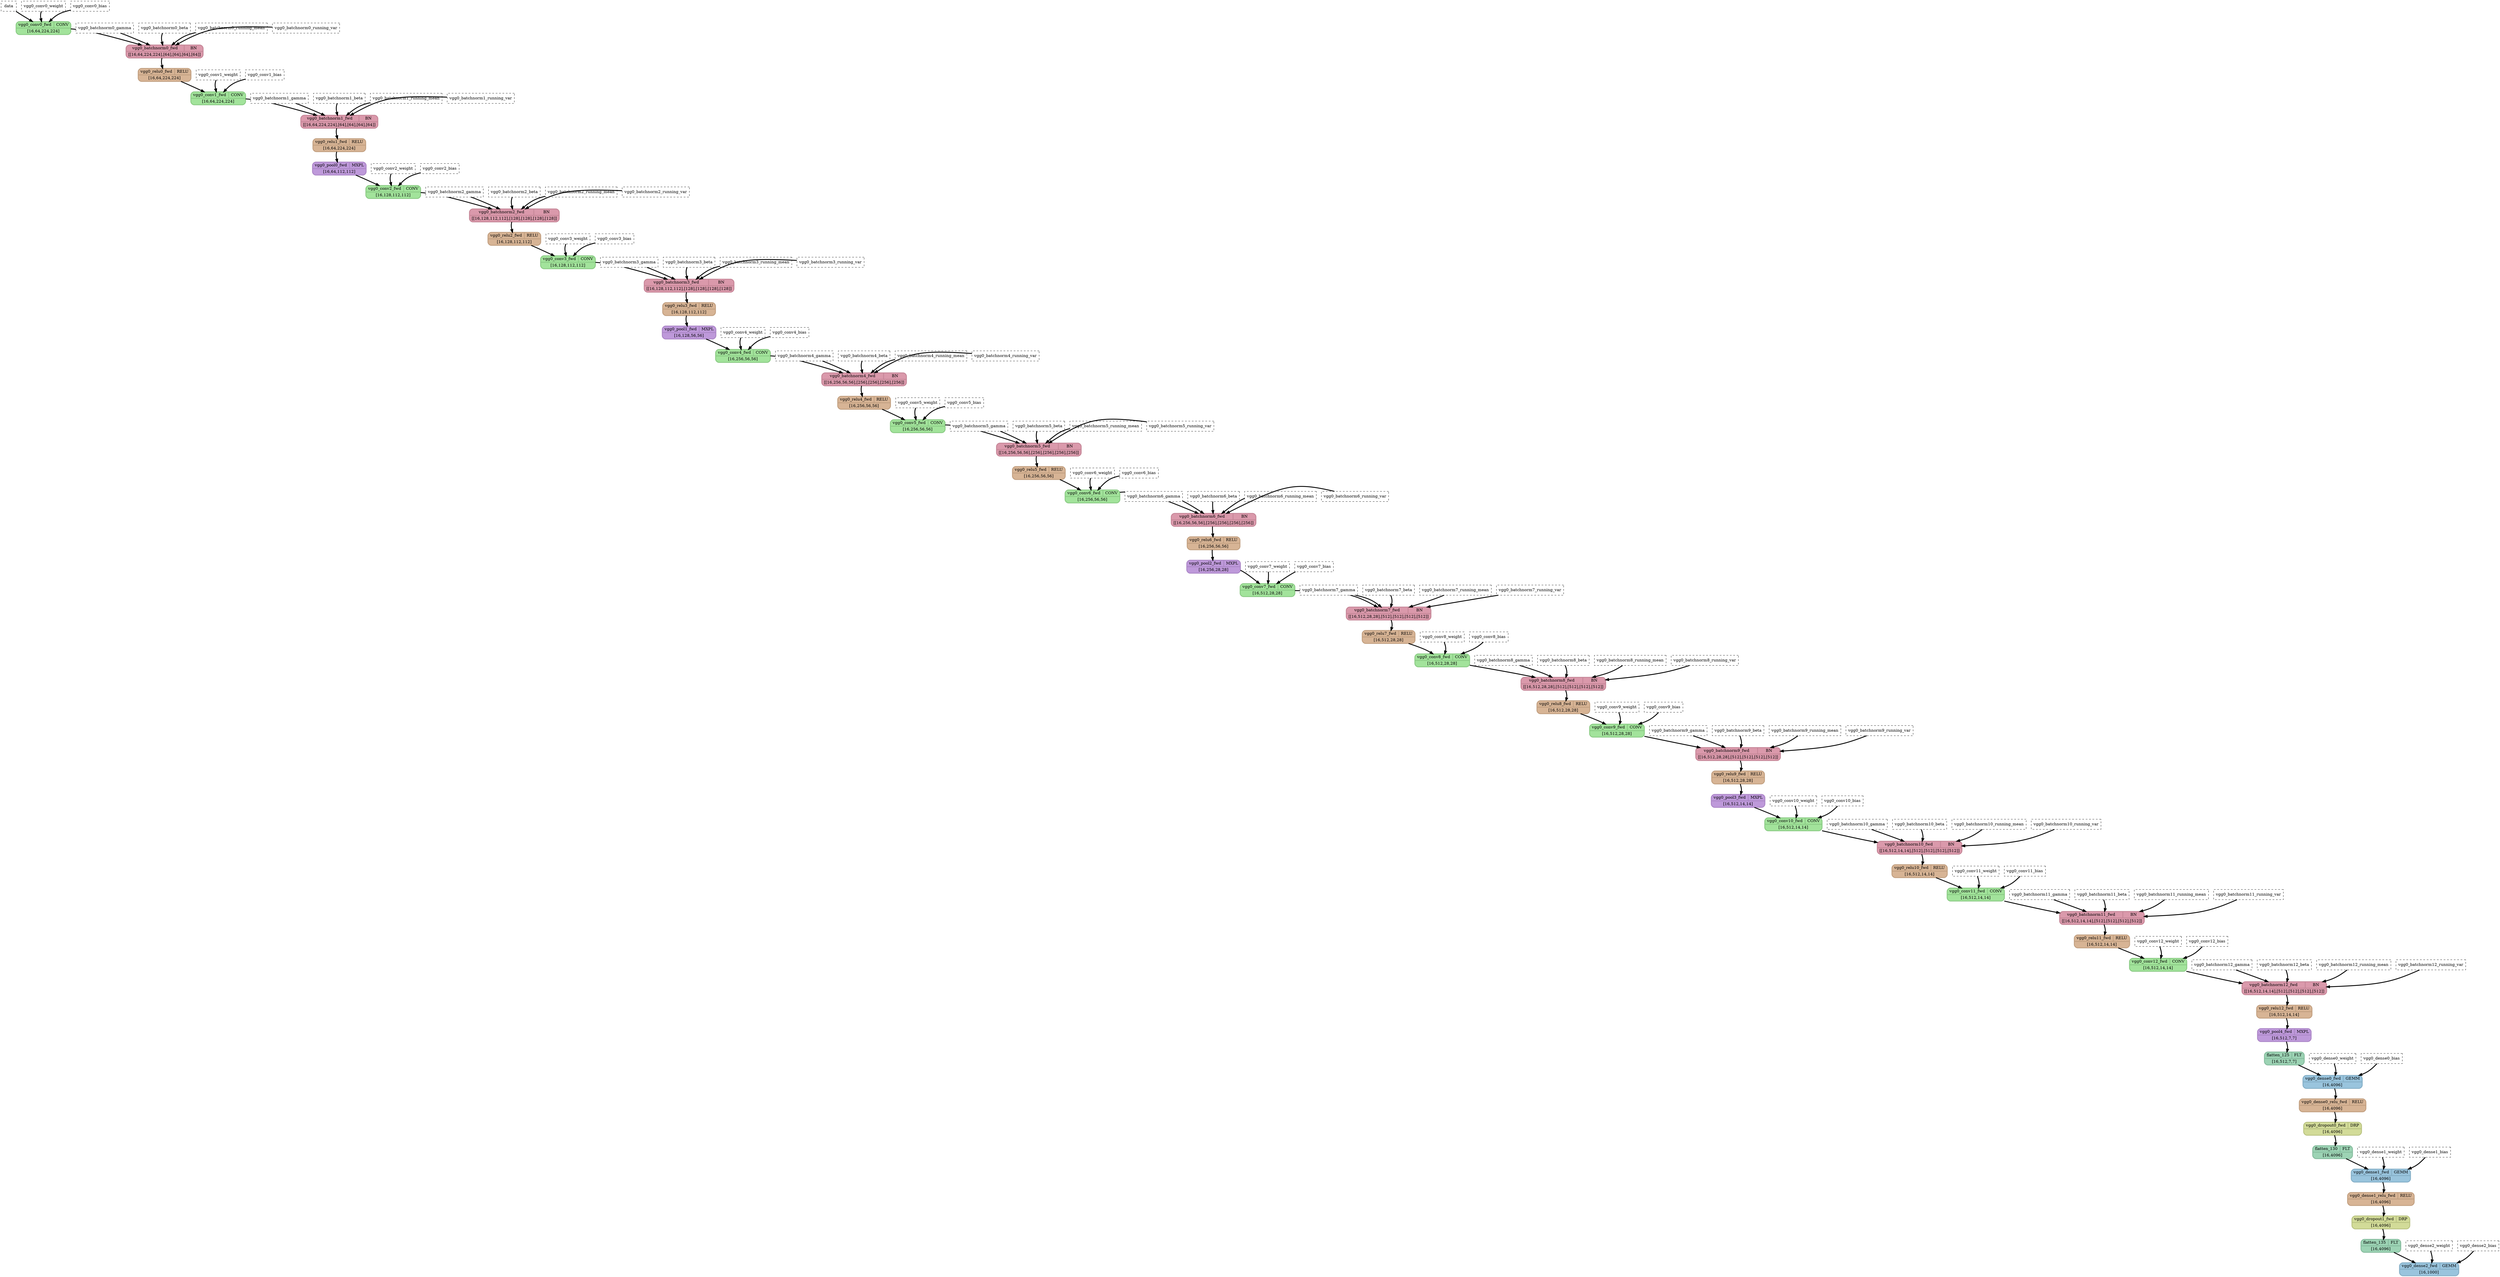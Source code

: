 strict digraph {
  graph [
    rankdir="TB"
    overlap=prism
    overlap_shrink=true
    splines=curved
  ];
  node [
    shape=Mrecord
  ];
  edge [
    penwidth=3
  ];

  // Node definitions.
  "data" [
    id=0
    name="data"
    type=constant_input
    label="data"
    inputs=""
    outputs=""
    shape=box
    style="filled,dashed"
    fillcolor="white"
  ];
  "vgg0_conv0_weight" [
    id=1
    name="vgg0_conv0_weight"
    type=constant_input
    label="vgg0_conv0_weight"
    inputs=""
    outputs=""
    shape=box
    style="filled,dashed"
    fillcolor="white"
  ];
  "vgg0_conv0_bias" [
    id=2
    name="vgg0_conv0_bias"
    type=constant_input
    label="vgg0_conv0_bias"
    inputs=""
    outputs=""
    shape=box
    style="filled,dashed"
    fillcolor="white"
  ];
  "vgg0_conv0_fwd" [
    id=3
    name="vgg0_conv0_fwd"
    type=Conv
    label="{ {vgg0_conv0_fwd  | CONV} | [16,64,224,224] }"
    inputs="data;vgg0_conv0_weight;vgg0_conv0_bias"
    outputs="vgg0_conv0_fwd"
    penwidth=3
    style=filled
    color="#8bcb85"
    fontcolor="#000000"
    fillcolor="#a2e39b"
  ];
  "vgg0_batchnorm0_gamma" [
    id=4
    name="vgg0_batchnorm0_gamma"
    type=constant_input
    label="vgg0_batchnorm0_gamma"
    inputs=""
    outputs=""
    shape=box
    style="filled,dashed"
    fillcolor="white"
  ];
  "vgg0_batchnorm0_beta" [
    id=5
    name="vgg0_batchnorm0_beta"
    type=constant_input
    label="vgg0_batchnorm0_beta"
    inputs=""
    outputs=""
    shape=box
    style="filled,dashed"
    fillcolor="white"
  ];
  "vgg0_batchnorm0_running_mean" [
    id=6
    name="vgg0_batchnorm0_running_mean"
    type=constant_input
    label="vgg0_batchnorm0_running_mean"
    inputs=""
    outputs=""
    shape=box
    style="filled,dashed"
    fillcolor="white"
  ];
  "vgg0_batchnorm0_running_var" [
    id=7
    name="vgg0_batchnorm0_running_var"
    type=constant_input
    label="vgg0_batchnorm0_running_var"
    inputs=""
    outputs=""
    shape=box
    style="filled,dashed"
    fillcolor="white"
  ];
  "vgg0_batchnorm0_fwd" [
    id=8
    name="vgg0_batchnorm0_fwd"
    type=BatchNormalization
    label="{ {vgg0_batchnorm0_fwd  | BN} | [[16,64,224,224],[64],[64],[64],[64]] }"
    inputs="vgg0_conv0_fwd;vgg0_batchnorm0_gamma;vgg0_batchnorm0_beta;vgg0_batchnorm0_running_mean;vgg0_batchnorm0_running_var"
    outputs="vgg0_batchnorm0_fwd"
    penwidth=3
    style=filled
    color="#c68798"
    fontcolor="#000000"
    fillcolor="#da99ab"
  ];
  "vgg0_relu0_fwd" [
    id=9
    name="vgg0_relu0_fwd"
    type=Relu
    label="{ {vgg0_relu0_fwd  | RELU} | [16,64,224,224] }"
    inputs="vgg0_batchnorm0_fwd"
    outputs="vgg0_relu0_fwd"
    penwidth=3
    style=filled
    color="#c2a081"
    fontcolor="#000000"
    fillcolor="#d7b495"
  ];
  "vgg0_conv1_weight" [
    id=10
    name="vgg0_conv1_weight"
    type=constant_input
    label="vgg0_conv1_weight"
    inputs=""
    outputs=""
    shape=box
    style="filled,dashed"
    fillcolor="white"
  ];
  "vgg0_conv1_bias" [
    id=11
    name="vgg0_conv1_bias"
    type=constant_input
    label="vgg0_conv1_bias"
    inputs=""
    outputs=""
    shape=box
    style="filled,dashed"
    fillcolor="white"
  ];
  "vgg0_conv1_fwd" [
    id=12
    name="vgg0_conv1_fwd"
    type=Conv
    label="{ {vgg0_conv1_fwd  | CONV} | [16,64,224,224] }"
    inputs="vgg0_relu0_fwd;vgg0_conv1_weight;vgg0_conv1_bias"
    outputs="vgg0_conv1_fwd"
    penwidth=3
    style=filled
    color="#8bcb85"
    fontcolor="#000000"
    fillcolor="#a2e39b"
  ];
  "vgg0_batchnorm1_gamma" [
    id=13
    name="vgg0_batchnorm1_gamma"
    type=constant_input
    label="vgg0_batchnorm1_gamma"
    inputs=""
    outputs=""
    shape=box
    style="filled,dashed"
    fillcolor="white"
  ];
  "vgg0_batchnorm1_beta" [
    id=14
    name="vgg0_batchnorm1_beta"
    type=constant_input
    label="vgg0_batchnorm1_beta"
    inputs=""
    outputs=""
    shape=box
    style="filled,dashed"
    fillcolor="white"
  ];
  "vgg0_batchnorm1_running_mean" [
    id=15
    name="vgg0_batchnorm1_running_mean"
    type=constant_input
    label="vgg0_batchnorm1_running_mean"
    inputs=""
    outputs=""
    shape=box
    style="filled,dashed"
    fillcolor="white"
  ];
  "vgg0_batchnorm1_running_var" [
    id=16
    name="vgg0_batchnorm1_running_var"
    type=constant_input
    label="vgg0_batchnorm1_running_var"
    inputs=""
    outputs=""
    shape=box
    style="filled,dashed"
    fillcolor="white"
  ];
  "vgg0_batchnorm1_fwd" [
    id=17
    name="vgg0_batchnorm1_fwd"
    type=BatchNormalization
    label="{ {vgg0_batchnorm1_fwd  | BN} | [[16,64,224,224],[64],[64],[64],[64]] }"
    inputs="vgg0_conv1_fwd;vgg0_batchnorm1_gamma;vgg0_batchnorm1_beta;vgg0_batchnorm1_running_mean;vgg0_batchnorm1_running_var"
    outputs="vgg0_batchnorm1_fwd"
    penwidth=3
    style=filled
    color="#c68798"
    fontcolor="#000000"
    fillcolor="#da99ab"
  ];
  "vgg0_relu1_fwd" [
    id=18
    name="vgg0_relu1_fwd"
    type=Relu
    label="{ {vgg0_relu1_fwd  | RELU} | [16,64,224,224] }"
    inputs="vgg0_batchnorm1_fwd"
    outputs="vgg0_relu1_fwd"
    penwidth=3
    style=filled
    color="#c2a081"
    fontcolor="#000000"
    fillcolor="#d7b495"
  ];
  "vgg0_pool0_fwd" [
    id=19
    name="vgg0_pool0_fwd"
    type=MaxPool
    label="{ {vgg0_pool0_fwd  | MXPL} | [16,64,112,112] }"
    inputs="vgg0_relu1_fwd"
    outputs="vgg0_pool0_fwd"
    penwidth=3
    style=filled
    color="#ac87c7"
    fontcolor="#000000"
    fillcolor="#be99da"
  ];
  "vgg0_conv2_weight" [
    id=20
    name="vgg0_conv2_weight"
    type=constant_input
    label="vgg0_conv2_weight"
    inputs=""
    outputs=""
    shape=box
    style="filled,dashed"
    fillcolor="white"
  ];
  "vgg0_conv2_bias" [
    id=21
    name="vgg0_conv2_bias"
    type=constant_input
    label="vgg0_conv2_bias"
    inputs=""
    outputs=""
    shape=box
    style="filled,dashed"
    fillcolor="white"
  ];
  "vgg0_conv2_fwd" [
    id=22
    name="vgg0_conv2_fwd"
    type=Conv
    label="{ {vgg0_conv2_fwd  | CONV} | [16,128,112,112] }"
    inputs="vgg0_pool0_fwd;vgg0_conv2_weight;vgg0_conv2_bias"
    outputs="vgg0_conv2_fwd"
    penwidth=3
    style=filled
    color="#8bcb85"
    fontcolor="#000000"
    fillcolor="#a2e39b"
  ];
  "vgg0_batchnorm2_gamma" [
    id=23
    name="vgg0_batchnorm2_gamma"
    type=constant_input
    label="vgg0_batchnorm2_gamma"
    inputs=""
    outputs=""
    shape=box
    style="filled,dashed"
    fillcolor="white"
  ];
  "vgg0_batchnorm2_beta" [
    id=24
    name="vgg0_batchnorm2_beta"
    type=constant_input
    label="vgg0_batchnorm2_beta"
    inputs=""
    outputs=""
    shape=box
    style="filled,dashed"
    fillcolor="white"
  ];
  "vgg0_batchnorm2_running_mean" [
    id=25
    name="vgg0_batchnorm2_running_mean"
    type=constant_input
    label="vgg0_batchnorm2_running_mean"
    inputs=""
    outputs=""
    shape=box
    style="filled,dashed"
    fillcolor="white"
  ];
  "vgg0_batchnorm2_running_var" [
    id=26
    name="vgg0_batchnorm2_running_var"
    type=constant_input
    label="vgg0_batchnorm2_running_var"
    inputs=""
    outputs=""
    shape=box
    style="filled,dashed"
    fillcolor="white"
  ];
  "vgg0_batchnorm2_fwd" [
    id=27
    name="vgg0_batchnorm2_fwd"
    type=BatchNormalization
    label="{ {vgg0_batchnorm2_fwd  | BN} | [[16,128,112,112],[128],[128],[128],[128]] }"
    inputs="vgg0_conv2_fwd;vgg0_batchnorm2_gamma;vgg0_batchnorm2_beta;vgg0_batchnorm2_running_mean;vgg0_batchnorm2_running_var"
    outputs="vgg0_batchnorm2_fwd"
    penwidth=3
    style=filled
    color="#c68798"
    fontcolor="#000000"
    fillcolor="#da99ab"
  ];
  "vgg0_relu2_fwd" [
    id=28
    name="vgg0_relu2_fwd"
    type=Relu
    label="{ {vgg0_relu2_fwd  | RELU} | [16,128,112,112] }"
    inputs="vgg0_batchnorm2_fwd"
    outputs="vgg0_relu2_fwd"
    penwidth=3
    style=filled
    color="#c2a081"
    fontcolor="#000000"
    fillcolor="#d7b495"
  ];
  "vgg0_conv3_weight" [
    id=29
    name="vgg0_conv3_weight"
    type=constant_input
    label="vgg0_conv3_weight"
    inputs=""
    outputs=""
    shape=box
    style="filled,dashed"
    fillcolor="white"
  ];
  "vgg0_conv3_bias" [
    id=30
    name="vgg0_conv3_bias"
    type=constant_input
    label="vgg0_conv3_bias"
    inputs=""
    outputs=""
    shape=box
    style="filled,dashed"
    fillcolor="white"
  ];
  "vgg0_conv3_fwd" [
    id=31
    name="vgg0_conv3_fwd"
    type=Conv
    label="{ {vgg0_conv3_fwd  | CONV} | [16,128,112,112] }"
    inputs="vgg0_relu2_fwd;vgg0_conv3_weight;vgg0_conv3_bias"
    outputs="vgg0_conv3_fwd"
    penwidth=3
    style=filled
    color="#8bcb85"
    fontcolor="#000000"
    fillcolor="#a2e39b"
  ];
  "vgg0_batchnorm3_gamma" [
    id=32
    name="vgg0_batchnorm3_gamma"
    type=constant_input
    label="vgg0_batchnorm3_gamma"
    inputs=""
    outputs=""
    shape=box
    style="filled,dashed"
    fillcolor="white"
  ];
  "vgg0_batchnorm3_beta" [
    id=33
    name="vgg0_batchnorm3_beta"
    type=constant_input
    label="vgg0_batchnorm3_beta"
    inputs=""
    outputs=""
    shape=box
    style="filled,dashed"
    fillcolor="white"
  ];
  "vgg0_batchnorm3_running_mean" [
    id=34
    name="vgg0_batchnorm3_running_mean"
    type=constant_input
    label="vgg0_batchnorm3_running_mean"
    inputs=""
    outputs=""
    shape=box
    style="filled,dashed"
    fillcolor="white"
  ];
  "vgg0_batchnorm3_running_var" [
    id=35
    name="vgg0_batchnorm3_running_var"
    type=constant_input
    label="vgg0_batchnorm3_running_var"
    inputs=""
    outputs=""
    shape=box
    style="filled,dashed"
    fillcolor="white"
  ];
  "vgg0_batchnorm3_fwd" [
    id=36
    name="vgg0_batchnorm3_fwd"
    type=BatchNormalization
    label="{ {vgg0_batchnorm3_fwd  | BN} | [[16,128,112,112],[128],[128],[128],[128]] }"
    inputs="vgg0_conv3_fwd;vgg0_batchnorm3_gamma;vgg0_batchnorm3_beta;vgg0_batchnorm3_running_mean;vgg0_batchnorm3_running_var"
    outputs="vgg0_batchnorm3_fwd"
    penwidth=3
    style=filled
    color="#c68798"
    fontcolor="#000000"
    fillcolor="#da99ab"
  ];
  "vgg0_relu3_fwd" [
    id=37
    name="vgg0_relu3_fwd"
    type=Relu
    label="{ {vgg0_relu3_fwd  | RELU} | [16,128,112,112] }"
    inputs="vgg0_batchnorm3_fwd"
    outputs="vgg0_relu3_fwd"
    penwidth=3
    style=filled
    color="#c2a081"
    fontcolor="#000000"
    fillcolor="#d7b495"
  ];
  "vgg0_pool1_fwd" [
    id=38
    name="vgg0_pool1_fwd"
    type=MaxPool
    label="{ {vgg0_pool1_fwd  | MXPL} | [16,128,56,56] }"
    inputs="vgg0_relu3_fwd"
    outputs="vgg0_pool1_fwd"
    penwidth=3
    style=filled
    color="#ac87c7"
    fontcolor="#000000"
    fillcolor="#be99da"
  ];
  "vgg0_conv4_weight" [
    id=39
    name="vgg0_conv4_weight"
    type=constant_input
    label="vgg0_conv4_weight"
    inputs=""
    outputs=""
    shape=box
    style="filled,dashed"
    fillcolor="white"
  ];
  "vgg0_conv4_bias" [
    id=40
    name="vgg0_conv4_bias"
    type=constant_input
    label="vgg0_conv4_bias"
    inputs=""
    outputs=""
    shape=box
    style="filled,dashed"
    fillcolor="white"
  ];
  "vgg0_conv4_fwd" [
    id=41
    name="vgg0_conv4_fwd"
    type=Conv
    label="{ {vgg0_conv4_fwd  | CONV} | [16,256,56,56] }"
    inputs="vgg0_pool1_fwd;vgg0_conv4_weight;vgg0_conv4_bias"
    outputs="vgg0_conv4_fwd"
    penwidth=3
    style=filled
    color="#8bcb85"
    fontcolor="#000000"
    fillcolor="#a2e39b"
  ];
  "vgg0_batchnorm4_gamma" [
    id=42
    name="vgg0_batchnorm4_gamma"
    type=constant_input
    label="vgg0_batchnorm4_gamma"
    inputs=""
    outputs=""
    shape=box
    style="filled,dashed"
    fillcolor="white"
  ];
  "vgg0_batchnorm4_beta" [
    id=43
    name="vgg0_batchnorm4_beta"
    type=constant_input
    label="vgg0_batchnorm4_beta"
    inputs=""
    outputs=""
    shape=box
    style="filled,dashed"
    fillcolor="white"
  ];
  "vgg0_batchnorm4_running_mean" [
    id=44
    name="vgg0_batchnorm4_running_mean"
    type=constant_input
    label="vgg0_batchnorm4_running_mean"
    inputs=""
    outputs=""
    shape=box
    style="filled,dashed"
    fillcolor="white"
  ];
  "vgg0_batchnorm4_running_var" [
    id=45
    name="vgg0_batchnorm4_running_var"
    type=constant_input
    label="vgg0_batchnorm4_running_var"
    inputs=""
    outputs=""
    shape=box
    style="filled,dashed"
    fillcolor="white"
  ];
  "vgg0_batchnorm4_fwd" [
    id=46
    name="vgg0_batchnorm4_fwd"
    type=BatchNormalization
    label="{ {vgg0_batchnorm4_fwd  | BN} | [[16,256,56,56],[256],[256],[256],[256]] }"
    inputs="vgg0_conv4_fwd;vgg0_batchnorm4_gamma;vgg0_batchnorm4_beta;vgg0_batchnorm4_running_mean;vgg0_batchnorm4_running_var"
    outputs="vgg0_batchnorm4_fwd"
    penwidth=3
    style=filled
    color="#c68798"
    fontcolor="#000000"
    fillcolor="#da99ab"
  ];
  "vgg0_relu4_fwd" [
    id=47
    name="vgg0_relu4_fwd"
    type=Relu
    label="{ {vgg0_relu4_fwd  | RELU} | [16,256,56,56] }"
    inputs="vgg0_batchnorm4_fwd"
    outputs="vgg0_relu4_fwd"
    penwidth=3
    style=filled
    color="#c2a081"
    fontcolor="#000000"
    fillcolor="#d7b495"
  ];
  "vgg0_conv5_weight" [
    id=48
    name="vgg0_conv5_weight"
    type=constant_input
    label="vgg0_conv5_weight"
    inputs=""
    outputs=""
    shape=box
    style="filled,dashed"
    fillcolor="white"
  ];
  "vgg0_conv5_bias" [
    id=49
    name="vgg0_conv5_bias"
    type=constant_input
    label="vgg0_conv5_bias"
    inputs=""
    outputs=""
    shape=box
    style="filled,dashed"
    fillcolor="white"
  ];
  "vgg0_conv5_fwd" [
    id=50
    name="vgg0_conv5_fwd"
    type=Conv
    label="{ {vgg0_conv5_fwd  | CONV} | [16,256,56,56] }"
    inputs="vgg0_relu4_fwd;vgg0_conv5_weight;vgg0_conv5_bias"
    outputs="vgg0_conv5_fwd"
    penwidth=3
    style=filled
    color="#8bcb85"
    fontcolor="#000000"
    fillcolor="#a2e39b"
  ];
  "vgg0_batchnorm5_gamma" [
    id=51
    name="vgg0_batchnorm5_gamma"
    type=constant_input
    label="vgg0_batchnorm5_gamma"
    inputs=""
    outputs=""
    shape=box
    style="filled,dashed"
    fillcolor="white"
  ];
  "vgg0_batchnorm5_beta" [
    id=52
    name="vgg0_batchnorm5_beta"
    type=constant_input
    label="vgg0_batchnorm5_beta"
    inputs=""
    outputs=""
    shape=box
    style="filled,dashed"
    fillcolor="white"
  ];
  "vgg0_batchnorm5_running_mean" [
    id=53
    name="vgg0_batchnorm5_running_mean"
    type=constant_input
    label="vgg0_batchnorm5_running_mean"
    inputs=""
    outputs=""
    shape=box
    style="filled,dashed"
    fillcolor="white"
  ];
  "vgg0_batchnorm5_running_var" [
    id=54
    name="vgg0_batchnorm5_running_var"
    type=constant_input
    label="vgg0_batchnorm5_running_var"
    inputs=""
    outputs=""
    shape=box
    style="filled,dashed"
    fillcolor="white"
  ];
  "vgg0_batchnorm5_fwd" [
    id=55
    name="vgg0_batchnorm5_fwd"
    type=BatchNormalization
    label="{ {vgg0_batchnorm5_fwd  | BN} | [[16,256,56,56],[256],[256],[256],[256]] }"
    inputs="vgg0_conv5_fwd;vgg0_batchnorm5_gamma;vgg0_batchnorm5_beta;vgg0_batchnorm5_running_mean;vgg0_batchnorm5_running_var"
    outputs="vgg0_batchnorm5_fwd"
    penwidth=3
    style=filled
    color="#c68798"
    fontcolor="#000000"
    fillcolor="#da99ab"
  ];
  "vgg0_relu5_fwd" [
    id=56
    name="vgg0_relu5_fwd"
    type=Relu
    label="{ {vgg0_relu5_fwd  | RELU} | [16,256,56,56] }"
    inputs="vgg0_batchnorm5_fwd"
    outputs="vgg0_relu5_fwd"
    penwidth=3
    style=filled
    color="#c2a081"
    fontcolor="#000000"
    fillcolor="#d7b495"
  ];
  "vgg0_conv6_weight" [
    id=57
    name="vgg0_conv6_weight"
    type=constant_input
    label="vgg0_conv6_weight"
    inputs=""
    outputs=""
    shape=box
    style="filled,dashed"
    fillcolor="white"
  ];
  "vgg0_conv6_bias" [
    id=58
    name="vgg0_conv6_bias"
    type=constant_input
    label="vgg0_conv6_bias"
    inputs=""
    outputs=""
    shape=box
    style="filled,dashed"
    fillcolor="white"
  ];
  "vgg0_conv6_fwd" [
    id=59
    name="vgg0_conv6_fwd"
    type=Conv
    label="{ {vgg0_conv6_fwd  | CONV} | [16,256,56,56] }"
    inputs="vgg0_relu5_fwd;vgg0_conv6_weight;vgg0_conv6_bias"
    outputs="vgg0_conv6_fwd"
    penwidth=3
    style=filled
    color="#8bcb85"
    fontcolor="#000000"
    fillcolor="#a2e39b"
  ];
  "vgg0_batchnorm6_gamma" [
    id=60
    name="vgg0_batchnorm6_gamma"
    type=constant_input
    label="vgg0_batchnorm6_gamma"
    inputs=""
    outputs=""
    shape=box
    style="filled,dashed"
    fillcolor="white"
  ];
  "vgg0_batchnorm6_beta" [
    id=61
    name="vgg0_batchnorm6_beta"
    type=constant_input
    label="vgg0_batchnorm6_beta"
    inputs=""
    outputs=""
    shape=box
    style="filled,dashed"
    fillcolor="white"
  ];
  "vgg0_batchnorm6_running_mean" [
    id=62
    name="vgg0_batchnorm6_running_mean"
    type=constant_input
    label="vgg0_batchnorm6_running_mean"
    inputs=""
    outputs=""
    shape=box
    style="filled,dashed"
    fillcolor="white"
  ];
  "vgg0_batchnorm6_running_var" [
    id=63
    name="vgg0_batchnorm6_running_var"
    type=constant_input
    label="vgg0_batchnorm6_running_var"
    inputs=""
    outputs=""
    shape=box
    style="filled,dashed"
    fillcolor="white"
  ];
  "vgg0_batchnorm6_fwd" [
    id=64
    name="vgg0_batchnorm6_fwd"
    type=BatchNormalization
    label="{ {vgg0_batchnorm6_fwd  | BN} | [[16,256,56,56],[256],[256],[256],[256]] }"
    inputs="vgg0_conv6_fwd;vgg0_batchnorm6_gamma;vgg0_batchnorm6_beta;vgg0_batchnorm6_running_mean;vgg0_batchnorm6_running_var"
    outputs="vgg0_batchnorm6_fwd"
    penwidth=3
    style=filled
    color="#c68798"
    fontcolor="#000000"
    fillcolor="#da99ab"
  ];
  "vgg0_relu6_fwd" [
    id=65
    name="vgg0_relu6_fwd"
    type=Relu
    label="{ {vgg0_relu6_fwd  | RELU} | [16,256,56,56] }"
    inputs="vgg0_batchnorm6_fwd"
    outputs="vgg0_relu6_fwd"
    penwidth=3
    style=filled
    color="#c2a081"
    fontcolor="#000000"
    fillcolor="#d7b495"
  ];
  "vgg0_pool2_fwd" [
    id=66
    name="vgg0_pool2_fwd"
    type=MaxPool
    label="{ {vgg0_pool2_fwd  | MXPL} | [16,256,28,28] }"
    inputs="vgg0_relu6_fwd"
    outputs="vgg0_pool2_fwd"
    penwidth=3
    style=filled
    color="#ac87c7"
    fontcolor="#000000"
    fillcolor="#be99da"
  ];
  "vgg0_conv7_weight" [
    id=67
    name="vgg0_conv7_weight"
    type=constant_input
    label="vgg0_conv7_weight"
    inputs=""
    outputs=""
    shape=box
    style="filled,dashed"
    fillcolor="white"
  ];
  "vgg0_conv7_bias" [
    id=68
    name="vgg0_conv7_bias"
    type=constant_input
    label="vgg0_conv7_bias"
    inputs=""
    outputs=""
    shape=box
    style="filled,dashed"
    fillcolor="white"
  ];
  "vgg0_conv7_fwd" [
    id=69
    name="vgg0_conv7_fwd"
    type=Conv
    label="{ {vgg0_conv7_fwd  | CONV} | [16,512,28,28] }"
    inputs="vgg0_pool2_fwd;vgg0_conv7_weight;vgg0_conv7_bias"
    outputs="vgg0_conv7_fwd"
    penwidth=3
    style=filled
    color="#8bcb85"
    fontcolor="#000000"
    fillcolor="#a2e39b"
  ];
  "vgg0_batchnorm7_gamma" [
    id=70
    name="vgg0_batchnorm7_gamma"
    type=constant_input
    label="vgg0_batchnorm7_gamma"
    inputs=""
    outputs=""
    shape=box
    style="filled,dashed"
    fillcolor="white"
  ];
  "vgg0_batchnorm7_beta" [
    id=71
    name="vgg0_batchnorm7_beta"
    type=constant_input
    label="vgg0_batchnorm7_beta"
    inputs=""
    outputs=""
    shape=box
    style="filled,dashed"
    fillcolor="white"
  ];
  "vgg0_batchnorm7_running_mean" [
    id=72
    name="vgg0_batchnorm7_running_mean"
    type=constant_input
    label="vgg0_batchnorm7_running_mean"
    inputs=""
    outputs=""
    shape=box
    style="filled,dashed"
    fillcolor="white"
  ];
  "vgg0_batchnorm7_running_var" [
    id=73
    name="vgg0_batchnorm7_running_var"
    type=constant_input
    label="vgg0_batchnorm7_running_var"
    inputs=""
    outputs=""
    shape=box
    style="filled,dashed"
    fillcolor="white"
  ];
  "vgg0_batchnorm7_fwd" [
    id=74
    name="vgg0_batchnorm7_fwd"
    type=BatchNormalization
    label="{ {vgg0_batchnorm7_fwd  | BN} | [[16,512,28,28],[512],[512],[512],[512]] }"
    inputs="vgg0_conv7_fwd;vgg0_batchnorm7_gamma;vgg0_batchnorm7_beta;vgg0_batchnorm7_running_mean;vgg0_batchnorm7_running_var"
    outputs="vgg0_batchnorm7_fwd"
    penwidth=3
    style=filled
    color="#c68798"
    fontcolor="#000000"
    fillcolor="#da99ab"
  ];
  "vgg0_relu7_fwd" [
    id=75
    name="vgg0_relu7_fwd"
    type=Relu
    label="{ {vgg0_relu7_fwd  | RELU} | [16,512,28,28] }"
    inputs="vgg0_batchnorm7_fwd"
    outputs="vgg0_relu7_fwd"
    penwidth=3
    style=filled
    color="#c2a081"
    fontcolor="#000000"
    fillcolor="#d7b495"
  ];
  "vgg0_conv8_weight" [
    id=76
    name="vgg0_conv8_weight"
    type=constant_input
    label="vgg0_conv8_weight"
    inputs=""
    outputs=""
    shape=box
    style="filled,dashed"
    fillcolor="white"
  ];
  "vgg0_conv8_bias" [
    id=77
    name="vgg0_conv8_bias"
    type=constant_input
    label="vgg0_conv8_bias"
    inputs=""
    outputs=""
    shape=box
    style="filled,dashed"
    fillcolor="white"
  ];
  "vgg0_conv8_fwd" [
    id=78
    name="vgg0_conv8_fwd"
    type=Conv
    label="{ {vgg0_conv8_fwd  | CONV} | [16,512,28,28] }"
    inputs="vgg0_relu7_fwd;vgg0_conv8_weight;vgg0_conv8_bias"
    outputs="vgg0_conv8_fwd"
    penwidth=3
    style=filled
    color="#8bcb85"
    fontcolor="#000000"
    fillcolor="#a2e39b"
  ];
  "vgg0_batchnorm8_gamma" [
    id=79
    name="vgg0_batchnorm8_gamma"
    type=constant_input
    label="vgg0_batchnorm8_gamma"
    inputs=""
    outputs=""
    shape=box
    style="filled,dashed"
    fillcolor="white"
  ];
  "vgg0_batchnorm8_beta" [
    id=80
    name="vgg0_batchnorm8_beta"
    type=constant_input
    label="vgg0_batchnorm8_beta"
    inputs=""
    outputs=""
    shape=box
    style="filled,dashed"
    fillcolor="white"
  ];
  "vgg0_batchnorm8_running_mean" [
    id=81
    name="vgg0_batchnorm8_running_mean"
    type=constant_input
    label="vgg0_batchnorm8_running_mean"
    inputs=""
    outputs=""
    shape=box
    style="filled,dashed"
    fillcolor="white"
  ];
  "vgg0_batchnorm8_running_var" [
    id=82
    name="vgg0_batchnorm8_running_var"
    type=constant_input
    label="vgg0_batchnorm8_running_var"
    inputs=""
    outputs=""
    shape=box
    style="filled,dashed"
    fillcolor="white"
  ];
  "vgg0_batchnorm8_fwd" [
    id=83
    name="vgg0_batchnorm8_fwd"
    type=BatchNormalization
    label="{ {vgg0_batchnorm8_fwd  | BN} | [[16,512,28,28],[512],[512],[512],[512]] }"
    inputs="vgg0_conv8_fwd;vgg0_batchnorm8_gamma;vgg0_batchnorm8_beta;vgg0_batchnorm8_running_mean;vgg0_batchnorm8_running_var"
    outputs="vgg0_batchnorm8_fwd"
    penwidth=3
    style=filled
    color="#c68798"
    fontcolor="#000000"
    fillcolor="#da99ab"
  ];
  "vgg0_relu8_fwd" [
    id=84
    name="vgg0_relu8_fwd"
    type=Relu
    label="{ {vgg0_relu8_fwd  | RELU} | [16,512,28,28] }"
    inputs="vgg0_batchnorm8_fwd"
    outputs="vgg0_relu8_fwd"
    penwidth=3
    style=filled
    color="#c2a081"
    fontcolor="#000000"
    fillcolor="#d7b495"
  ];
  "vgg0_conv9_weight" [
    id=85
    name="vgg0_conv9_weight"
    type=constant_input
    label="vgg0_conv9_weight"
    inputs=""
    outputs=""
    shape=box
    style="filled,dashed"
    fillcolor="white"
  ];
  "vgg0_conv9_bias" [
    id=86
    name="vgg0_conv9_bias"
    type=constant_input
    label="vgg0_conv9_bias"
    inputs=""
    outputs=""
    shape=box
    style="filled,dashed"
    fillcolor="white"
  ];
  "vgg0_conv9_fwd" [
    id=87
    name="vgg0_conv9_fwd"
    type=Conv
    label="{ {vgg0_conv9_fwd  | CONV} | [16,512,28,28] }"
    inputs="vgg0_relu8_fwd;vgg0_conv9_weight;vgg0_conv9_bias"
    outputs="vgg0_conv9_fwd"
    penwidth=3
    style=filled
    color="#8bcb85"
    fontcolor="#000000"
    fillcolor="#a2e39b"
  ];
  "vgg0_batchnorm9_gamma" [
    id=88
    name="vgg0_batchnorm9_gamma"
    type=constant_input
    label="vgg0_batchnorm9_gamma"
    inputs=""
    outputs=""
    shape=box
    style="filled,dashed"
    fillcolor="white"
  ];
  "vgg0_batchnorm9_beta" [
    id=89
    name="vgg0_batchnorm9_beta"
    type=constant_input
    label="vgg0_batchnorm9_beta"
    inputs=""
    outputs=""
    shape=box
    style="filled,dashed"
    fillcolor="white"
  ];
  "vgg0_batchnorm9_running_mean" [
    id=90
    name="vgg0_batchnorm9_running_mean"
    type=constant_input
    label="vgg0_batchnorm9_running_mean"
    inputs=""
    outputs=""
    shape=box
    style="filled,dashed"
    fillcolor="white"
  ];
  "vgg0_batchnorm9_running_var" [
    id=91
    name="vgg0_batchnorm9_running_var"
    type=constant_input
    label="vgg0_batchnorm9_running_var"
    inputs=""
    outputs=""
    shape=box
    style="filled,dashed"
    fillcolor="white"
  ];
  "vgg0_batchnorm9_fwd" [
    id=92
    name="vgg0_batchnorm9_fwd"
    type=BatchNormalization
    label="{ {vgg0_batchnorm9_fwd  | BN} | [[16,512,28,28],[512],[512],[512],[512]] }"
    inputs="vgg0_conv9_fwd;vgg0_batchnorm9_gamma;vgg0_batchnorm9_beta;vgg0_batchnorm9_running_mean;vgg0_batchnorm9_running_var"
    outputs="vgg0_batchnorm9_fwd"
    penwidth=3
    style=filled
    color="#c68798"
    fontcolor="#000000"
    fillcolor="#da99ab"
  ];
  "vgg0_relu9_fwd" [
    id=93
    name="vgg0_relu9_fwd"
    type=Relu
    label="{ {vgg0_relu9_fwd  | RELU} | [16,512,28,28] }"
    inputs="vgg0_batchnorm9_fwd"
    outputs="vgg0_relu9_fwd"
    penwidth=3
    style=filled
    color="#c2a081"
    fontcolor="#000000"
    fillcolor="#d7b495"
  ];
  "vgg0_pool3_fwd" [
    id=94
    name="vgg0_pool3_fwd"
    type=MaxPool
    label="{ {vgg0_pool3_fwd  | MXPL} | [16,512,14,14] }"
    inputs="vgg0_relu9_fwd"
    outputs="vgg0_pool3_fwd"
    penwidth=3
    style=filled
    color="#ac87c7"
    fontcolor="#000000"
    fillcolor="#be99da"
  ];
  "vgg0_conv10_weight" [
    id=95
    name="vgg0_conv10_weight"
    type=constant_input
    label="vgg0_conv10_weight"
    inputs=""
    outputs=""
    shape=box
    style="filled,dashed"
    fillcolor="white"
  ];
  "vgg0_conv10_bias" [
    id=96
    name="vgg0_conv10_bias"
    type=constant_input
    label="vgg0_conv10_bias"
    inputs=""
    outputs=""
    shape=box
    style="filled,dashed"
    fillcolor="white"
  ];
  "vgg0_conv10_fwd" [
    id=97
    name="vgg0_conv10_fwd"
    type=Conv
    label="{ {vgg0_conv10_fwd  | CONV} | [16,512,14,14] }"
    inputs="vgg0_pool3_fwd;vgg0_conv10_weight;vgg0_conv10_bias"
    outputs="vgg0_conv10_fwd"
    penwidth=3
    style=filled
    color="#8bcb85"
    fontcolor="#000000"
    fillcolor="#a2e39b"
  ];
  "vgg0_batchnorm10_gamma" [
    id=98
    name="vgg0_batchnorm10_gamma"
    type=constant_input
    label="vgg0_batchnorm10_gamma"
    inputs=""
    outputs=""
    shape=box
    style="filled,dashed"
    fillcolor="white"
  ];
  "vgg0_batchnorm10_beta" [
    id=99
    name="vgg0_batchnorm10_beta"
    type=constant_input
    label="vgg0_batchnorm10_beta"
    inputs=""
    outputs=""
    shape=box
    style="filled,dashed"
    fillcolor="white"
  ];
  "vgg0_batchnorm10_running_mean" [
    id=100
    name="vgg0_batchnorm10_running_mean"
    type=constant_input
    label="vgg0_batchnorm10_running_mean"
    inputs=""
    outputs=""
    shape=box
    style="filled,dashed"
    fillcolor="white"
  ];
  "vgg0_batchnorm10_running_var" [
    id=101
    name="vgg0_batchnorm10_running_var"
    type=constant_input
    label="vgg0_batchnorm10_running_var"
    inputs=""
    outputs=""
    shape=box
    style="filled,dashed"
    fillcolor="white"
  ];
  "vgg0_batchnorm10_fwd" [
    id=102
    name="vgg0_batchnorm10_fwd"
    type=BatchNormalization
    label="{ {vgg0_batchnorm10_fwd  | BN} | [[16,512,14,14],[512],[512],[512],[512]] }"
    inputs="vgg0_conv10_fwd;vgg0_batchnorm10_gamma;vgg0_batchnorm10_beta;vgg0_batchnorm10_running_mean;vgg0_batchnorm10_running_var"
    outputs="vgg0_batchnorm10_fwd"
    penwidth=3
    style=filled
    color="#c68798"
    fontcolor="#000000"
    fillcolor="#da99ab"
  ];
  "vgg0_relu10_fwd" [
    id=103
    name="vgg0_relu10_fwd"
    type=Relu
    label="{ {vgg0_relu10_fwd  | RELU} | [16,512,14,14] }"
    inputs="vgg0_batchnorm10_fwd"
    outputs="vgg0_relu10_fwd"
    penwidth=3
    style=filled
    color="#c2a081"
    fontcolor="#000000"
    fillcolor="#d7b495"
  ];
  "vgg0_conv11_weight" [
    id=104
    name="vgg0_conv11_weight"
    type=constant_input
    label="vgg0_conv11_weight"
    inputs=""
    outputs=""
    shape=box
    style="filled,dashed"
    fillcolor="white"
  ];
  "vgg0_conv11_bias" [
    id=105
    name="vgg0_conv11_bias"
    type=constant_input
    label="vgg0_conv11_bias"
    inputs=""
    outputs=""
    shape=box
    style="filled,dashed"
    fillcolor="white"
  ];
  "vgg0_conv11_fwd" [
    id=106
    name="vgg0_conv11_fwd"
    type=Conv
    label="{ {vgg0_conv11_fwd  | CONV} | [16,512,14,14] }"
    inputs="vgg0_relu10_fwd;vgg0_conv11_weight;vgg0_conv11_bias"
    outputs="vgg0_conv11_fwd"
    penwidth=3
    style=filled
    color="#8bcb85"
    fontcolor="#000000"
    fillcolor="#a2e39b"
  ];
  "vgg0_batchnorm11_gamma" [
    id=107
    name="vgg0_batchnorm11_gamma"
    type=constant_input
    label="vgg0_batchnorm11_gamma"
    inputs=""
    outputs=""
    shape=box
    style="filled,dashed"
    fillcolor="white"
  ];
  "vgg0_batchnorm11_beta" [
    id=108
    name="vgg0_batchnorm11_beta"
    type=constant_input
    label="vgg0_batchnorm11_beta"
    inputs=""
    outputs=""
    shape=box
    style="filled,dashed"
    fillcolor="white"
  ];
  "vgg0_batchnorm11_running_mean" [
    id=109
    name="vgg0_batchnorm11_running_mean"
    type=constant_input
    label="vgg0_batchnorm11_running_mean"
    inputs=""
    outputs=""
    shape=box
    style="filled,dashed"
    fillcolor="white"
  ];
  "vgg0_batchnorm11_running_var" [
    id=110
    name="vgg0_batchnorm11_running_var"
    type=constant_input
    label="vgg0_batchnorm11_running_var"
    inputs=""
    outputs=""
    shape=box
    style="filled,dashed"
    fillcolor="white"
  ];
  "vgg0_batchnorm11_fwd" [
    id=111
    name="vgg0_batchnorm11_fwd"
    type=BatchNormalization
    label="{ {vgg0_batchnorm11_fwd  | BN} | [[16,512,14,14],[512],[512],[512],[512]] }"
    inputs="vgg0_conv11_fwd;vgg0_batchnorm11_gamma;vgg0_batchnorm11_beta;vgg0_batchnorm11_running_mean;vgg0_batchnorm11_running_var"
    outputs="vgg0_batchnorm11_fwd"
    penwidth=3
    style=filled
    color="#c68798"
    fontcolor="#000000"
    fillcolor="#da99ab"
  ];
  "vgg0_relu11_fwd" [
    id=112
    name="vgg0_relu11_fwd"
    type=Relu
    label="{ {vgg0_relu11_fwd  | RELU} | [16,512,14,14] }"
    inputs="vgg0_batchnorm11_fwd"
    outputs="vgg0_relu11_fwd"
    penwidth=3
    style=filled
    color="#c2a081"
    fontcolor="#000000"
    fillcolor="#d7b495"
  ];
  "vgg0_conv12_weight" [
    id=113
    name="vgg0_conv12_weight"
    type=constant_input
    label="vgg0_conv12_weight"
    inputs=""
    outputs=""
    shape=box
    style="filled,dashed"
    fillcolor="white"
  ];
  "vgg0_conv12_bias" [
    id=114
    name="vgg0_conv12_bias"
    type=constant_input
    label="vgg0_conv12_bias"
    inputs=""
    outputs=""
    shape=box
    style="filled,dashed"
    fillcolor="white"
  ];
  "vgg0_conv12_fwd" [
    id=115
    name="vgg0_conv12_fwd"
    type=Conv
    label="{ {vgg0_conv12_fwd  | CONV} | [16,512,14,14] }"
    inputs="vgg0_relu11_fwd;vgg0_conv12_weight;vgg0_conv12_bias"
    outputs="vgg0_conv12_fwd"
    penwidth=3
    style=filled
    color="#8bcb85"
    fontcolor="#000000"
    fillcolor="#a2e39b"
  ];
  "vgg0_batchnorm12_gamma" [
    id=116
    name="vgg0_batchnorm12_gamma"
    type=constant_input
    label="vgg0_batchnorm12_gamma"
    inputs=""
    outputs=""
    shape=box
    style="filled,dashed"
    fillcolor="white"
  ];
  "vgg0_batchnorm12_beta" [
    id=117
    name="vgg0_batchnorm12_beta"
    type=constant_input
    label="vgg0_batchnorm12_beta"
    inputs=""
    outputs=""
    shape=box
    style="filled,dashed"
    fillcolor="white"
  ];
  "vgg0_batchnorm12_running_mean" [
    id=118
    name="vgg0_batchnorm12_running_mean"
    type=constant_input
    label="vgg0_batchnorm12_running_mean"
    inputs=""
    outputs=""
    shape=box
    style="filled,dashed"
    fillcolor="white"
  ];
  "vgg0_batchnorm12_running_var" [
    id=119
    name="vgg0_batchnorm12_running_var"
    type=constant_input
    label="vgg0_batchnorm12_running_var"
    inputs=""
    outputs=""
    shape=box
    style="filled,dashed"
    fillcolor="white"
  ];
  "vgg0_batchnorm12_fwd" [
    id=120
    name="vgg0_batchnorm12_fwd"
    type=BatchNormalization
    label="{ {vgg0_batchnorm12_fwd  | BN} | [[16,512,14,14],[512],[512],[512],[512]] }"
    inputs="vgg0_conv12_fwd;vgg0_batchnorm12_gamma;vgg0_batchnorm12_beta;vgg0_batchnorm12_running_mean;vgg0_batchnorm12_running_var"
    outputs="vgg0_batchnorm12_fwd"
    penwidth=3
    style=filled
    color="#c68798"
    fontcolor="#000000"
    fillcolor="#da99ab"
  ];
  "vgg0_relu12_fwd" [
    id=121
    name="vgg0_relu12_fwd"
    type=Relu
    label="{ {vgg0_relu12_fwd  | RELU} | [16,512,14,14] }"
    inputs="vgg0_batchnorm12_fwd"
    outputs="vgg0_relu12_fwd"
    penwidth=3
    style=filled
    color="#c2a081"
    fontcolor="#000000"
    fillcolor="#d7b495"
  ];
  "vgg0_pool4_fwd" [
    id=122
    name="vgg0_pool4_fwd"
    type=MaxPool
    label="{ {vgg0_pool4_fwd  | MXPL} | [16,512,7,7] }"
    inputs="vgg0_relu12_fwd"
    outputs="vgg0_pool4_fwd"
    penwidth=3
    style=filled
    color="#ac87c7"
    fontcolor="#000000"
    fillcolor="#be99da"
  ];
  "flatten_125" [
    id=123
    name="flatten_125"
    type=Flatten
    label="{ {flatten_125  | FLT} | [16,512,7,7] }"
    inputs="vgg0_pool4_fwd"
    outputs="flatten_125"
    penwidth=3
    style=filled
    color="#86bc9e"
    fontcolor="#000000"
    fillcolor="#9cd3b4"
  ];
  "vgg0_dense0_weight" [
    id=124
    name="vgg0_dense0_weight"
    type=constant_input
    label="vgg0_dense0_weight"
    inputs=""
    outputs=""
    shape=box
    style="filled,dashed"
    fillcolor="white"
  ];
  "vgg0_dense0_bias" [
    id=125
    name="vgg0_dense0_bias"
    type=constant_input
    label="vgg0_dense0_bias"
    inputs=""
    outputs=""
    shape=box
    style="filled,dashed"
    fillcolor="white"
  ];
  "vgg0_dense0_fwd" [
    id=126
    name="vgg0_dense0_fwd"
    type=Gemm
    label="{ {vgg0_dense0_fwd  | GEMM} | [16,4096] }"
    inputs="flatten_125;vgg0_dense0_weight;vgg0_dense0_bias"
    outputs="vgg0_dense0_fwd"
    penwidth=3
    style=filled
    color="#85afc7"
    fontcolor="#000000"
    fillcolor="#99c4dd"
  ];
  "vgg0_dense0_relu_fwd" [
    id=127
    name="vgg0_dense0_relu_fwd"
    type=Relu
    label="{ {vgg0_dense0_relu_fwd  | RELU} | [16,4096] }"
    inputs="vgg0_dense0_fwd"
    outputs="vgg0_dense0_relu_fwd"
    penwidth=3
    style=filled
    color="#c2a081"
    fontcolor="#000000"
    fillcolor="#d7b495"
  ];
  "vgg0_dropout0_fwd" [
    id=128
    name="vgg0_dropout0_fwd"
    type=Dropout
    label="{ {vgg0_dropout0_fwd  | DRP} | [16,4096] }"
    inputs="vgg0_dense0_relu_fwd"
    outputs="vgg0_dropout0_fwd"
    penwidth=3
    style=filled
    color="#bac382"
    fontcolor="#000000"
    fillcolor="#d2db98"
  ];
  "flatten_130" [
    id=129
    name="flatten_130"
    type=Flatten
    label="{ {flatten_130  | FLT} | [16,4096] }"
    inputs="vgg0_dropout0_fwd"
    outputs="flatten_130"
    penwidth=3
    style=filled
    color="#86bc9e"
    fontcolor="#000000"
    fillcolor="#9cd3b4"
  ];
  "vgg0_dense1_weight" [
    id=130
    name="vgg0_dense1_weight"
    type=constant_input
    label="vgg0_dense1_weight"
    inputs=""
    outputs=""
    shape=box
    style="filled,dashed"
    fillcolor="white"
  ];
  "vgg0_dense1_bias" [
    id=131
    name="vgg0_dense1_bias"
    type=constant_input
    label="vgg0_dense1_bias"
    inputs=""
    outputs=""
    shape=box
    style="filled,dashed"
    fillcolor="white"
  ];
  "vgg0_dense1_fwd" [
    id=132
    name="vgg0_dense1_fwd"
    type=Gemm
    label="{ {vgg0_dense1_fwd  | GEMM} | [16,4096] }"
    inputs="flatten_130;vgg0_dense1_weight;vgg0_dense1_bias"
    outputs="vgg0_dense1_fwd"
    penwidth=3
    style=filled
    color="#85afc7"
    fontcolor="#000000"
    fillcolor="#99c4dd"
  ];
  "vgg0_dense1_relu_fwd" [
    id=133
    name="vgg0_dense1_relu_fwd"
    type=Relu
    label="{ {vgg0_dense1_relu_fwd  | RELU} | [16,4096] }"
    inputs="vgg0_dense1_fwd"
    outputs="vgg0_dense1_relu_fwd"
    penwidth=3
    style=filled
    color="#c2a081"
    fontcolor="#000000"
    fillcolor="#d7b495"
  ];
  "vgg0_dropout1_fwd" [
    id=134
    name="vgg0_dropout1_fwd"
    type=Dropout
    label="{ {vgg0_dropout1_fwd  | DRP} | [16,4096] }"
    inputs="vgg0_dense1_relu_fwd"
    outputs="vgg0_dropout1_fwd"
    penwidth=3
    style=filled
    color="#bac382"
    fontcolor="#000000"
    fillcolor="#d2db98"
  ];
  "flatten_135" [
    id=135
    name="flatten_135"
    type=Flatten
    label="{ {flatten_135  | FLT} | [16,4096] }"
    inputs="vgg0_dropout1_fwd"
    outputs="flatten_135"
    penwidth=3
    style=filled
    color="#86bc9e"
    fontcolor="#000000"
    fillcolor="#9cd3b4"
  ];
  "vgg0_dense2_weight" [
    id=136
    name="vgg0_dense2_weight"
    type=constant_input
    label="vgg0_dense2_weight"
    inputs=""
    outputs=""
    shape=box
    style="filled,dashed"
    fillcolor="white"
  ];
  "vgg0_dense2_bias" [
    id=137
    name="vgg0_dense2_bias"
    type=constant_input
    label="vgg0_dense2_bias"
    inputs=""
    outputs=""
    shape=box
    style="filled,dashed"
    fillcolor="white"
  ];
  "vgg0_dense2_fwd" [
    id=138
    name="vgg0_dense2_fwd"
    type=Gemm
    label="{ {vgg0_dense2_fwd  | GEMM} | [16,1000] }"
    inputs="flatten_135;vgg0_dense2_weight;vgg0_dense2_bias"
    outputs="vgg0_dense2_fwd"
    penwidth=3
    style=filled
    color="#85afc7"
    fontcolor="#000000"
    fillcolor="#99c4dd"
  ];

  // Edge definitions.
  "data" -> "vgg0_conv0_fwd";
  "vgg0_conv0_weight" -> "vgg0_conv0_fwd";
  "vgg0_conv0_bias" -> "vgg0_conv0_fwd";
  "vgg0_conv0_fwd" -> "vgg0_batchnorm0_fwd";
  "vgg0_batchnorm0_gamma" -> "vgg0_batchnorm0_fwd";
  "vgg0_batchnorm0_beta" -> "vgg0_batchnorm0_fwd";
  "vgg0_batchnorm0_running_mean" -> "vgg0_batchnorm0_fwd";
  "vgg0_batchnorm0_running_var" -> "vgg0_batchnorm0_fwd";
  "vgg0_batchnorm0_fwd" -> "vgg0_relu0_fwd";
  "vgg0_relu0_fwd" -> "vgg0_conv1_fwd";
  "vgg0_conv1_weight" -> "vgg0_conv1_fwd";
  "vgg0_conv1_bias" -> "vgg0_conv1_fwd";
  "vgg0_conv1_fwd" -> "vgg0_batchnorm1_fwd";
  "vgg0_batchnorm1_gamma" -> "vgg0_batchnorm1_fwd";
  "vgg0_batchnorm1_beta" -> "vgg0_batchnorm1_fwd";
  "vgg0_batchnorm1_running_mean" -> "vgg0_batchnorm1_fwd";
  "vgg0_batchnorm1_running_var" -> "vgg0_batchnorm1_fwd";
  "vgg0_batchnorm1_fwd" -> "vgg0_relu1_fwd";
  "vgg0_relu1_fwd" -> "vgg0_pool0_fwd";
  "vgg0_pool0_fwd" -> "vgg0_conv2_fwd";
  "vgg0_conv2_weight" -> "vgg0_conv2_fwd";
  "vgg0_conv2_bias" -> "vgg0_conv2_fwd";
  "vgg0_conv2_fwd" -> "vgg0_batchnorm2_fwd";
  "vgg0_batchnorm2_gamma" -> "vgg0_batchnorm2_fwd";
  "vgg0_batchnorm2_beta" -> "vgg0_batchnorm2_fwd";
  "vgg0_batchnorm2_running_mean" -> "vgg0_batchnorm2_fwd";
  "vgg0_batchnorm2_running_var" -> "vgg0_batchnorm2_fwd";
  "vgg0_batchnorm2_fwd" -> "vgg0_relu2_fwd";
  "vgg0_relu2_fwd" -> "vgg0_conv3_fwd";
  "vgg0_conv3_weight" -> "vgg0_conv3_fwd";
  "vgg0_conv3_bias" -> "vgg0_conv3_fwd";
  "vgg0_conv3_fwd" -> "vgg0_batchnorm3_fwd";
  "vgg0_batchnorm3_gamma" -> "vgg0_batchnorm3_fwd";
  "vgg0_batchnorm3_beta" -> "vgg0_batchnorm3_fwd";
  "vgg0_batchnorm3_running_mean" -> "vgg0_batchnorm3_fwd";
  "vgg0_batchnorm3_running_var" -> "vgg0_batchnorm3_fwd";
  "vgg0_batchnorm3_fwd" -> "vgg0_relu3_fwd";
  "vgg0_relu3_fwd" -> "vgg0_pool1_fwd";
  "vgg0_pool1_fwd" -> "vgg0_conv4_fwd";
  "vgg0_conv4_weight" -> "vgg0_conv4_fwd";
  "vgg0_conv4_bias" -> "vgg0_conv4_fwd";
  "vgg0_conv4_fwd" -> "vgg0_batchnorm4_fwd";
  "vgg0_batchnorm4_gamma" -> "vgg0_batchnorm4_fwd";
  "vgg0_batchnorm4_beta" -> "vgg0_batchnorm4_fwd";
  "vgg0_batchnorm4_running_mean" -> "vgg0_batchnorm4_fwd";
  "vgg0_batchnorm4_running_var" -> "vgg0_batchnorm4_fwd";
  "vgg0_batchnorm4_fwd" -> "vgg0_relu4_fwd";
  "vgg0_relu4_fwd" -> "vgg0_conv5_fwd";
  "vgg0_conv5_weight" -> "vgg0_conv5_fwd";
  "vgg0_conv5_bias" -> "vgg0_conv5_fwd";
  "vgg0_conv5_fwd" -> "vgg0_batchnorm5_fwd";
  "vgg0_batchnorm5_gamma" -> "vgg0_batchnorm5_fwd";
  "vgg0_batchnorm5_beta" -> "vgg0_batchnorm5_fwd";
  "vgg0_batchnorm5_running_mean" -> "vgg0_batchnorm5_fwd";
  "vgg0_batchnorm5_running_var" -> "vgg0_batchnorm5_fwd";
  "vgg0_batchnorm5_fwd" -> "vgg0_relu5_fwd";
  "vgg0_relu5_fwd" -> "vgg0_conv6_fwd";
  "vgg0_conv6_weight" -> "vgg0_conv6_fwd";
  "vgg0_conv6_bias" -> "vgg0_conv6_fwd";
  "vgg0_conv6_fwd" -> "vgg0_batchnorm6_fwd";
  "vgg0_batchnorm6_gamma" -> "vgg0_batchnorm6_fwd";
  "vgg0_batchnorm6_beta" -> "vgg0_batchnorm6_fwd";
  "vgg0_batchnorm6_running_mean" -> "vgg0_batchnorm6_fwd";
  "vgg0_batchnorm6_running_var" -> "vgg0_batchnorm6_fwd";
  "vgg0_batchnorm6_fwd" -> "vgg0_relu6_fwd";
  "vgg0_relu6_fwd" -> "vgg0_pool2_fwd";
  "vgg0_pool2_fwd" -> "vgg0_conv7_fwd";
  "vgg0_conv7_weight" -> "vgg0_conv7_fwd";
  "vgg0_conv7_bias" -> "vgg0_conv7_fwd";
  "vgg0_conv7_fwd" -> "vgg0_batchnorm7_fwd";
  "vgg0_batchnorm7_gamma" -> "vgg0_batchnorm7_fwd";
  "vgg0_batchnorm7_beta" -> "vgg0_batchnorm7_fwd";
  "vgg0_batchnorm7_running_mean" -> "vgg0_batchnorm7_fwd";
  "vgg0_batchnorm7_running_var" -> "vgg0_batchnorm7_fwd";
  "vgg0_batchnorm7_fwd" -> "vgg0_relu7_fwd";
  "vgg0_relu7_fwd" -> "vgg0_conv8_fwd";
  "vgg0_conv8_weight" -> "vgg0_conv8_fwd";
  "vgg0_conv8_bias" -> "vgg0_conv8_fwd";
  "vgg0_conv8_fwd" -> "vgg0_batchnorm8_fwd";
  "vgg0_batchnorm8_gamma" -> "vgg0_batchnorm8_fwd";
  "vgg0_batchnorm8_beta" -> "vgg0_batchnorm8_fwd";
  "vgg0_batchnorm8_running_mean" -> "vgg0_batchnorm8_fwd";
  "vgg0_batchnorm8_running_var" -> "vgg0_batchnorm8_fwd";
  "vgg0_batchnorm8_fwd" -> "vgg0_relu8_fwd";
  "vgg0_relu8_fwd" -> "vgg0_conv9_fwd";
  "vgg0_conv9_weight" -> "vgg0_conv9_fwd";
  "vgg0_conv9_bias" -> "vgg0_conv9_fwd";
  "vgg0_conv9_fwd" -> "vgg0_batchnorm9_fwd";
  "vgg0_batchnorm9_gamma" -> "vgg0_batchnorm9_fwd";
  "vgg0_batchnorm9_beta" -> "vgg0_batchnorm9_fwd";
  "vgg0_batchnorm9_running_mean" -> "vgg0_batchnorm9_fwd";
  "vgg0_batchnorm9_running_var" -> "vgg0_batchnorm9_fwd";
  "vgg0_batchnorm9_fwd" -> "vgg0_relu9_fwd";
  "vgg0_relu9_fwd" -> "vgg0_pool3_fwd";
  "vgg0_pool3_fwd" -> "vgg0_conv10_fwd";
  "vgg0_conv10_weight" -> "vgg0_conv10_fwd";
  "vgg0_conv10_bias" -> "vgg0_conv10_fwd";
  "vgg0_conv10_fwd" -> "vgg0_batchnorm10_fwd";
  "vgg0_batchnorm10_gamma" -> "vgg0_batchnorm10_fwd";
  "vgg0_batchnorm10_beta" -> "vgg0_batchnorm10_fwd";
  "vgg0_batchnorm10_running_mean" -> "vgg0_batchnorm10_fwd";
  "vgg0_batchnorm10_running_var" -> "vgg0_batchnorm10_fwd";
  "vgg0_batchnorm10_fwd" -> "vgg0_relu10_fwd";
  "vgg0_relu10_fwd" -> "vgg0_conv11_fwd";
  "vgg0_conv11_weight" -> "vgg0_conv11_fwd";
  "vgg0_conv11_bias" -> "vgg0_conv11_fwd";
  "vgg0_conv11_fwd" -> "vgg0_batchnorm11_fwd";
  "vgg0_batchnorm11_gamma" -> "vgg0_batchnorm11_fwd";
  "vgg0_batchnorm11_beta" -> "vgg0_batchnorm11_fwd";
  "vgg0_batchnorm11_running_mean" -> "vgg0_batchnorm11_fwd";
  "vgg0_batchnorm11_running_var" -> "vgg0_batchnorm11_fwd";
  "vgg0_batchnorm11_fwd" -> "vgg0_relu11_fwd";
  "vgg0_relu11_fwd" -> "vgg0_conv12_fwd";
  "vgg0_conv12_weight" -> "vgg0_conv12_fwd";
  "vgg0_conv12_bias" -> "vgg0_conv12_fwd";
  "vgg0_conv12_fwd" -> "vgg0_batchnorm12_fwd";
  "vgg0_batchnorm12_gamma" -> "vgg0_batchnorm12_fwd";
  "vgg0_batchnorm12_beta" -> "vgg0_batchnorm12_fwd";
  "vgg0_batchnorm12_running_mean" -> "vgg0_batchnorm12_fwd";
  "vgg0_batchnorm12_running_var" -> "vgg0_batchnorm12_fwd";
  "vgg0_batchnorm12_fwd" -> "vgg0_relu12_fwd";
  "vgg0_relu12_fwd" -> "vgg0_pool4_fwd";
  "vgg0_pool4_fwd" -> "flatten_125";
  "flatten_125" -> "vgg0_dense0_fwd";
  "vgg0_dense0_weight" -> "vgg0_dense0_fwd";
  "vgg0_dense0_bias" -> "vgg0_dense0_fwd";
  "vgg0_dense0_fwd" -> "vgg0_dense0_relu_fwd";
  "vgg0_dense0_relu_fwd" -> "vgg0_dropout0_fwd";
  "vgg0_dropout0_fwd" -> "flatten_130";
  "flatten_130" -> "vgg0_dense1_fwd";
  "vgg0_dense1_weight" -> "vgg0_dense1_fwd";
  "vgg0_dense1_bias" -> "vgg0_dense1_fwd";
  "vgg0_dense1_fwd" -> "vgg0_dense1_relu_fwd";
  "vgg0_dense1_relu_fwd" -> "vgg0_dropout1_fwd";
  "vgg0_dropout1_fwd" -> "flatten_135";
  "flatten_135" -> "vgg0_dense2_fwd";
  "vgg0_dense2_weight" -> "vgg0_dense2_fwd";
  "vgg0_dense2_bias" -> "vgg0_dense2_fwd";
}
